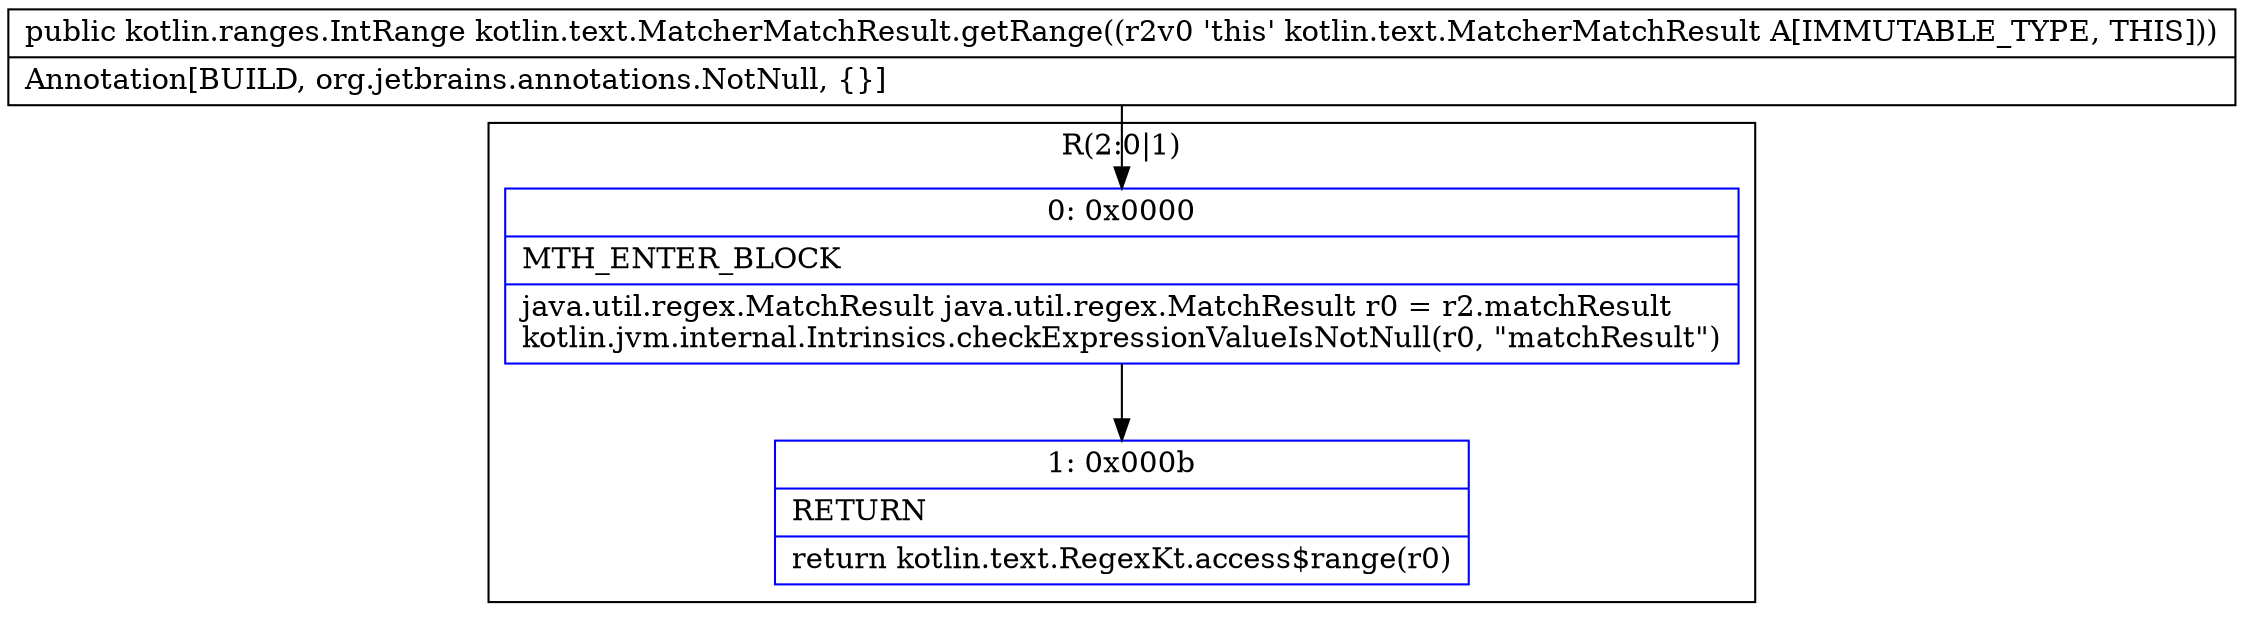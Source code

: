 digraph "CFG forkotlin.text.MatcherMatchResult.getRange()Lkotlin\/ranges\/IntRange;" {
subgraph cluster_Region_381226153 {
label = "R(2:0|1)";
node [shape=record,color=blue];
Node_0 [shape=record,label="{0\:\ 0x0000|MTH_ENTER_BLOCK\l|java.util.regex.MatchResult java.util.regex.MatchResult r0 = r2.matchResult\lkotlin.jvm.internal.Intrinsics.checkExpressionValueIsNotNull(r0, \"matchResult\")\l}"];
Node_1 [shape=record,label="{1\:\ 0x000b|RETURN\l|return kotlin.text.RegexKt.access$range(r0)\l}"];
}
MethodNode[shape=record,label="{public kotlin.ranges.IntRange kotlin.text.MatcherMatchResult.getRange((r2v0 'this' kotlin.text.MatcherMatchResult A[IMMUTABLE_TYPE, THIS]))  | Annotation[BUILD, org.jetbrains.annotations.NotNull, \{\}]\l}"];
MethodNode -> Node_0;
Node_0 -> Node_1;
}

